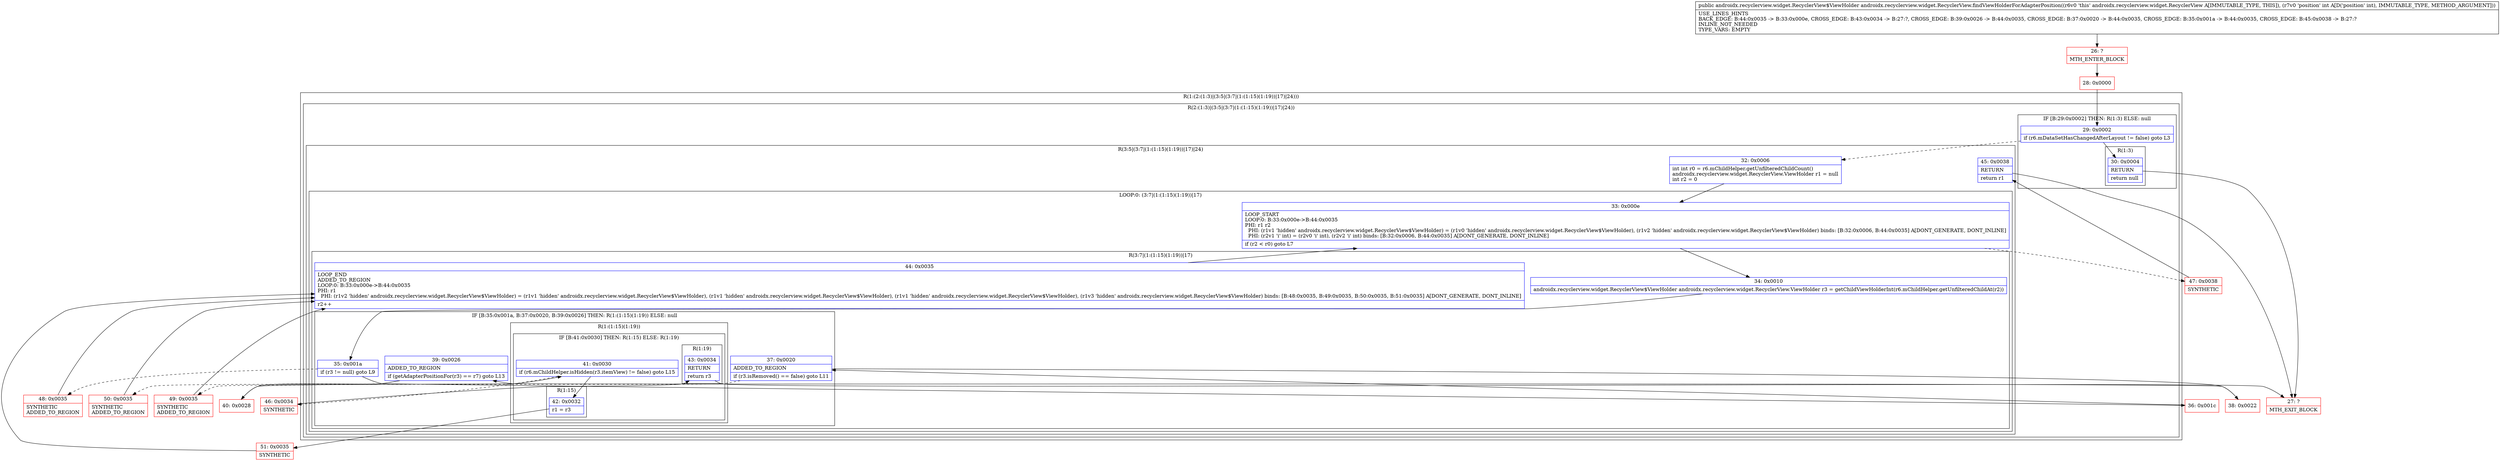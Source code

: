 digraph "CFG forandroidx.recyclerview.widget.RecyclerView.findViewHolderForAdapterPosition(I)Landroidx\/recyclerview\/widget\/RecyclerView$ViewHolder;" {
subgraph cluster_Region_548670736 {
label = "R(1:(2:(1:3)|(3:5|(3:7|(1:(1:15)(1:19))|17)|24)))";
node [shape=record,color=blue];
subgraph cluster_Region_171404375 {
label = "R(2:(1:3)|(3:5|(3:7|(1:(1:15)(1:19))|17)|24))";
node [shape=record,color=blue];
subgraph cluster_IfRegion_320134513 {
label = "IF [B:29:0x0002] THEN: R(1:3) ELSE: null";
node [shape=record,color=blue];
Node_29 [shape=record,label="{29\:\ 0x0002|if (r6.mDataSetHasChangedAfterLayout != false) goto L3\l}"];
subgraph cluster_Region_1127061587 {
label = "R(1:3)";
node [shape=record,color=blue];
Node_30 [shape=record,label="{30\:\ 0x0004|RETURN\l|return null\l}"];
}
}
subgraph cluster_Region_585582335 {
label = "R(3:5|(3:7|(1:(1:15)(1:19))|17)|24)";
node [shape=record,color=blue];
Node_32 [shape=record,label="{32\:\ 0x0006|int int r0 = r6.mChildHelper.getUnfilteredChildCount()\landroidx.recyclerview.widget.RecyclerView.ViewHolder r1 = null\lint r2 = 0\l}"];
subgraph cluster_LoopRegion_994249399 {
label = "LOOP:0: (3:7|(1:(1:15)(1:19))|17)";
node [shape=record,color=blue];
Node_33 [shape=record,label="{33\:\ 0x000e|LOOP_START\lLOOP:0: B:33:0x000e\-\>B:44:0x0035\lPHI: r1 r2 \l  PHI: (r1v1 'hidden' androidx.recyclerview.widget.RecyclerView$ViewHolder) = (r1v0 'hidden' androidx.recyclerview.widget.RecyclerView$ViewHolder), (r1v2 'hidden' androidx.recyclerview.widget.RecyclerView$ViewHolder) binds: [B:32:0x0006, B:44:0x0035] A[DONT_GENERATE, DONT_INLINE]\l  PHI: (r2v1 'i' int) = (r2v0 'i' int), (r2v2 'i' int) binds: [B:32:0x0006, B:44:0x0035] A[DONT_GENERATE, DONT_INLINE]\l|if (r2 \< r0) goto L7\l}"];
subgraph cluster_Region_1446238385 {
label = "R(3:7|(1:(1:15)(1:19))|17)";
node [shape=record,color=blue];
Node_34 [shape=record,label="{34\:\ 0x0010|androidx.recyclerview.widget.RecyclerView$ViewHolder androidx.recyclerview.widget.RecyclerView.ViewHolder r3 = getChildViewHolderInt(r6.mChildHelper.getUnfilteredChildAt(r2))\l}"];
subgraph cluster_IfRegion_1316731958 {
label = "IF [B:35:0x001a, B:37:0x0020, B:39:0x0026] THEN: R(1:(1:15)(1:19)) ELSE: null";
node [shape=record,color=blue];
Node_35 [shape=record,label="{35\:\ 0x001a|if (r3 != null) goto L9\l}"];
Node_37 [shape=record,label="{37\:\ 0x0020|ADDED_TO_REGION\l|if (r3.isRemoved() == false) goto L11\l}"];
Node_39 [shape=record,label="{39\:\ 0x0026|ADDED_TO_REGION\l|if (getAdapterPositionFor(r3) == r7) goto L13\l}"];
subgraph cluster_Region_1139921323 {
label = "R(1:(1:15)(1:19))";
node [shape=record,color=blue];
subgraph cluster_IfRegion_1833828860 {
label = "IF [B:41:0x0030] THEN: R(1:15) ELSE: R(1:19)";
node [shape=record,color=blue];
Node_41 [shape=record,label="{41\:\ 0x0030|if (r6.mChildHelper.isHidden(r3.itemView) != false) goto L15\l}"];
subgraph cluster_Region_1024690877 {
label = "R(1:15)";
node [shape=record,color=blue];
Node_42 [shape=record,label="{42\:\ 0x0032|r1 = r3\l}"];
}
subgraph cluster_Region_1286158474 {
label = "R(1:19)";
node [shape=record,color=blue];
Node_43 [shape=record,label="{43\:\ 0x0034|RETURN\l|return r3\l}"];
}
}
}
}
Node_44 [shape=record,label="{44\:\ 0x0035|LOOP_END\lADDED_TO_REGION\lLOOP:0: B:33:0x000e\-\>B:44:0x0035\lPHI: r1 \l  PHI: (r1v2 'hidden' androidx.recyclerview.widget.RecyclerView$ViewHolder) = (r1v1 'hidden' androidx.recyclerview.widget.RecyclerView$ViewHolder), (r1v1 'hidden' androidx.recyclerview.widget.RecyclerView$ViewHolder), (r1v1 'hidden' androidx.recyclerview.widget.RecyclerView$ViewHolder), (r1v3 'hidden' androidx.recyclerview.widget.RecyclerView$ViewHolder) binds: [B:48:0x0035, B:49:0x0035, B:50:0x0035, B:51:0x0035] A[DONT_GENERATE, DONT_INLINE]\l|r2++\l}"];
}
}
Node_45 [shape=record,label="{45\:\ 0x0038|RETURN\l|return r1\l}"];
}
}
}
Node_26 [shape=record,color=red,label="{26\:\ ?|MTH_ENTER_BLOCK\l}"];
Node_28 [shape=record,color=red,label="{28\:\ 0x0000}"];
Node_27 [shape=record,color=red,label="{27\:\ ?|MTH_EXIT_BLOCK\l}"];
Node_36 [shape=record,color=red,label="{36\:\ 0x001c}"];
Node_38 [shape=record,color=red,label="{38\:\ 0x0022}"];
Node_40 [shape=record,color=red,label="{40\:\ 0x0028}"];
Node_51 [shape=record,color=red,label="{51\:\ 0x0035|SYNTHETIC\l}"];
Node_46 [shape=record,color=red,label="{46\:\ 0x0034|SYNTHETIC\l}"];
Node_50 [shape=record,color=red,label="{50\:\ 0x0035|SYNTHETIC\lADDED_TO_REGION\l}"];
Node_49 [shape=record,color=red,label="{49\:\ 0x0035|SYNTHETIC\lADDED_TO_REGION\l}"];
Node_48 [shape=record,color=red,label="{48\:\ 0x0035|SYNTHETIC\lADDED_TO_REGION\l}"];
Node_47 [shape=record,color=red,label="{47\:\ 0x0038|SYNTHETIC\l}"];
MethodNode[shape=record,label="{public androidx.recyclerview.widget.RecyclerView$ViewHolder androidx.recyclerview.widget.RecyclerView.findViewHolderForAdapterPosition((r6v0 'this' androidx.recyclerview.widget.RecyclerView A[IMMUTABLE_TYPE, THIS]), (r7v0 'position' int A[D('position' int), IMMUTABLE_TYPE, METHOD_ARGUMENT]))  | USE_LINES_HINTS\lBACK_EDGE: B:44:0x0035 \-\> B:33:0x000e, CROSS_EDGE: B:43:0x0034 \-\> B:27:?, CROSS_EDGE: B:39:0x0026 \-\> B:44:0x0035, CROSS_EDGE: B:37:0x0020 \-\> B:44:0x0035, CROSS_EDGE: B:35:0x001a \-\> B:44:0x0035, CROSS_EDGE: B:45:0x0038 \-\> B:27:?\lINLINE_NOT_NEEDED\lTYPE_VARS: EMPTY\l}"];
MethodNode -> Node_26;Node_29 -> Node_30;
Node_29 -> Node_32[style=dashed];
Node_30 -> Node_27;
Node_32 -> Node_33;
Node_33 -> Node_34;
Node_33 -> Node_47[style=dashed];
Node_34 -> Node_35;
Node_35 -> Node_36;
Node_35 -> Node_48[style=dashed];
Node_37 -> Node_38;
Node_37 -> Node_49[style=dashed];
Node_39 -> Node_40;
Node_39 -> Node_50[style=dashed];
Node_41 -> Node_42;
Node_41 -> Node_46[style=dashed];
Node_42 -> Node_51;
Node_43 -> Node_27;
Node_44 -> Node_33;
Node_45 -> Node_27;
Node_26 -> Node_28;
Node_28 -> Node_29;
Node_36 -> Node_37;
Node_38 -> Node_39;
Node_40 -> Node_41;
Node_51 -> Node_44;
Node_46 -> Node_43;
Node_50 -> Node_44;
Node_49 -> Node_44;
Node_48 -> Node_44;
Node_47 -> Node_45;
}

